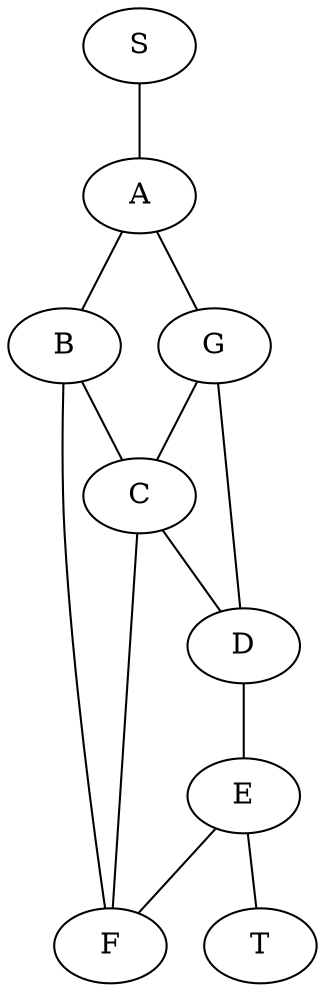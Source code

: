 graph G {
  S -- A;
  B -- C;
  C -- D;
  E -- F;
  D -- E;
  G -- D;
  A -- G;
  G -- C;
  C -- F;
  B -- F;
  A -- B;
  E -- T;
}
